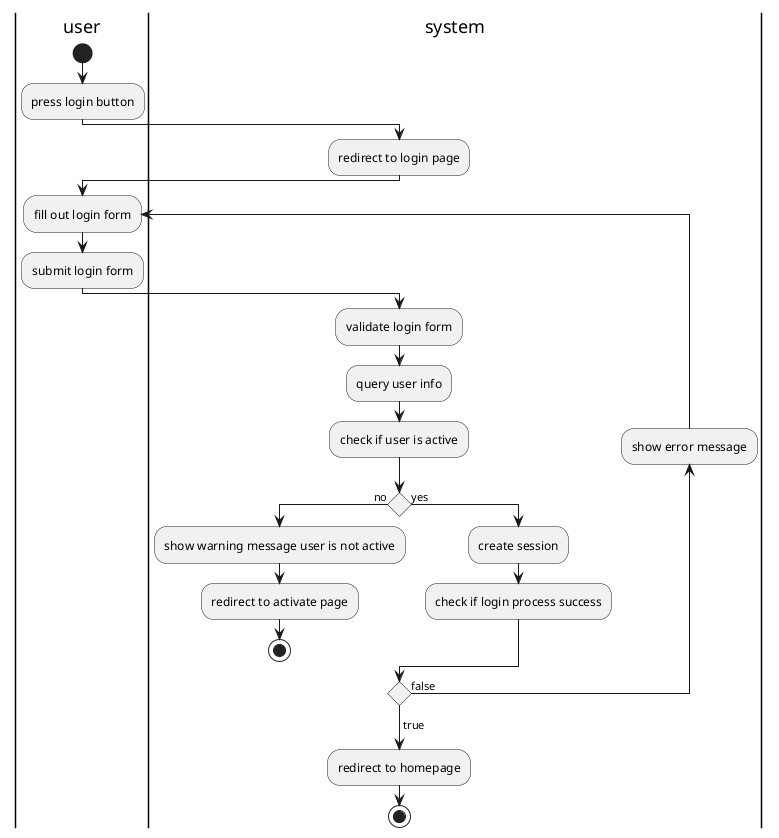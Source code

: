 @startuml login

|user|
start
:press login button;
|system|
:redirect to login page;
|user|
repeat :fill out login form;
:submit login form;
|system|
:validate login form;
:query user info;
|system|
:check if user is active;
if () then (no)
    :show warning message user is not active;
    :redirect to activate page;
    stop
else (yes)
    :create session;
    :check if login process success;
endif
backward:show error message;
repeat while() is (false)
-> true;
:redirect to homepage;
stop

@enduml